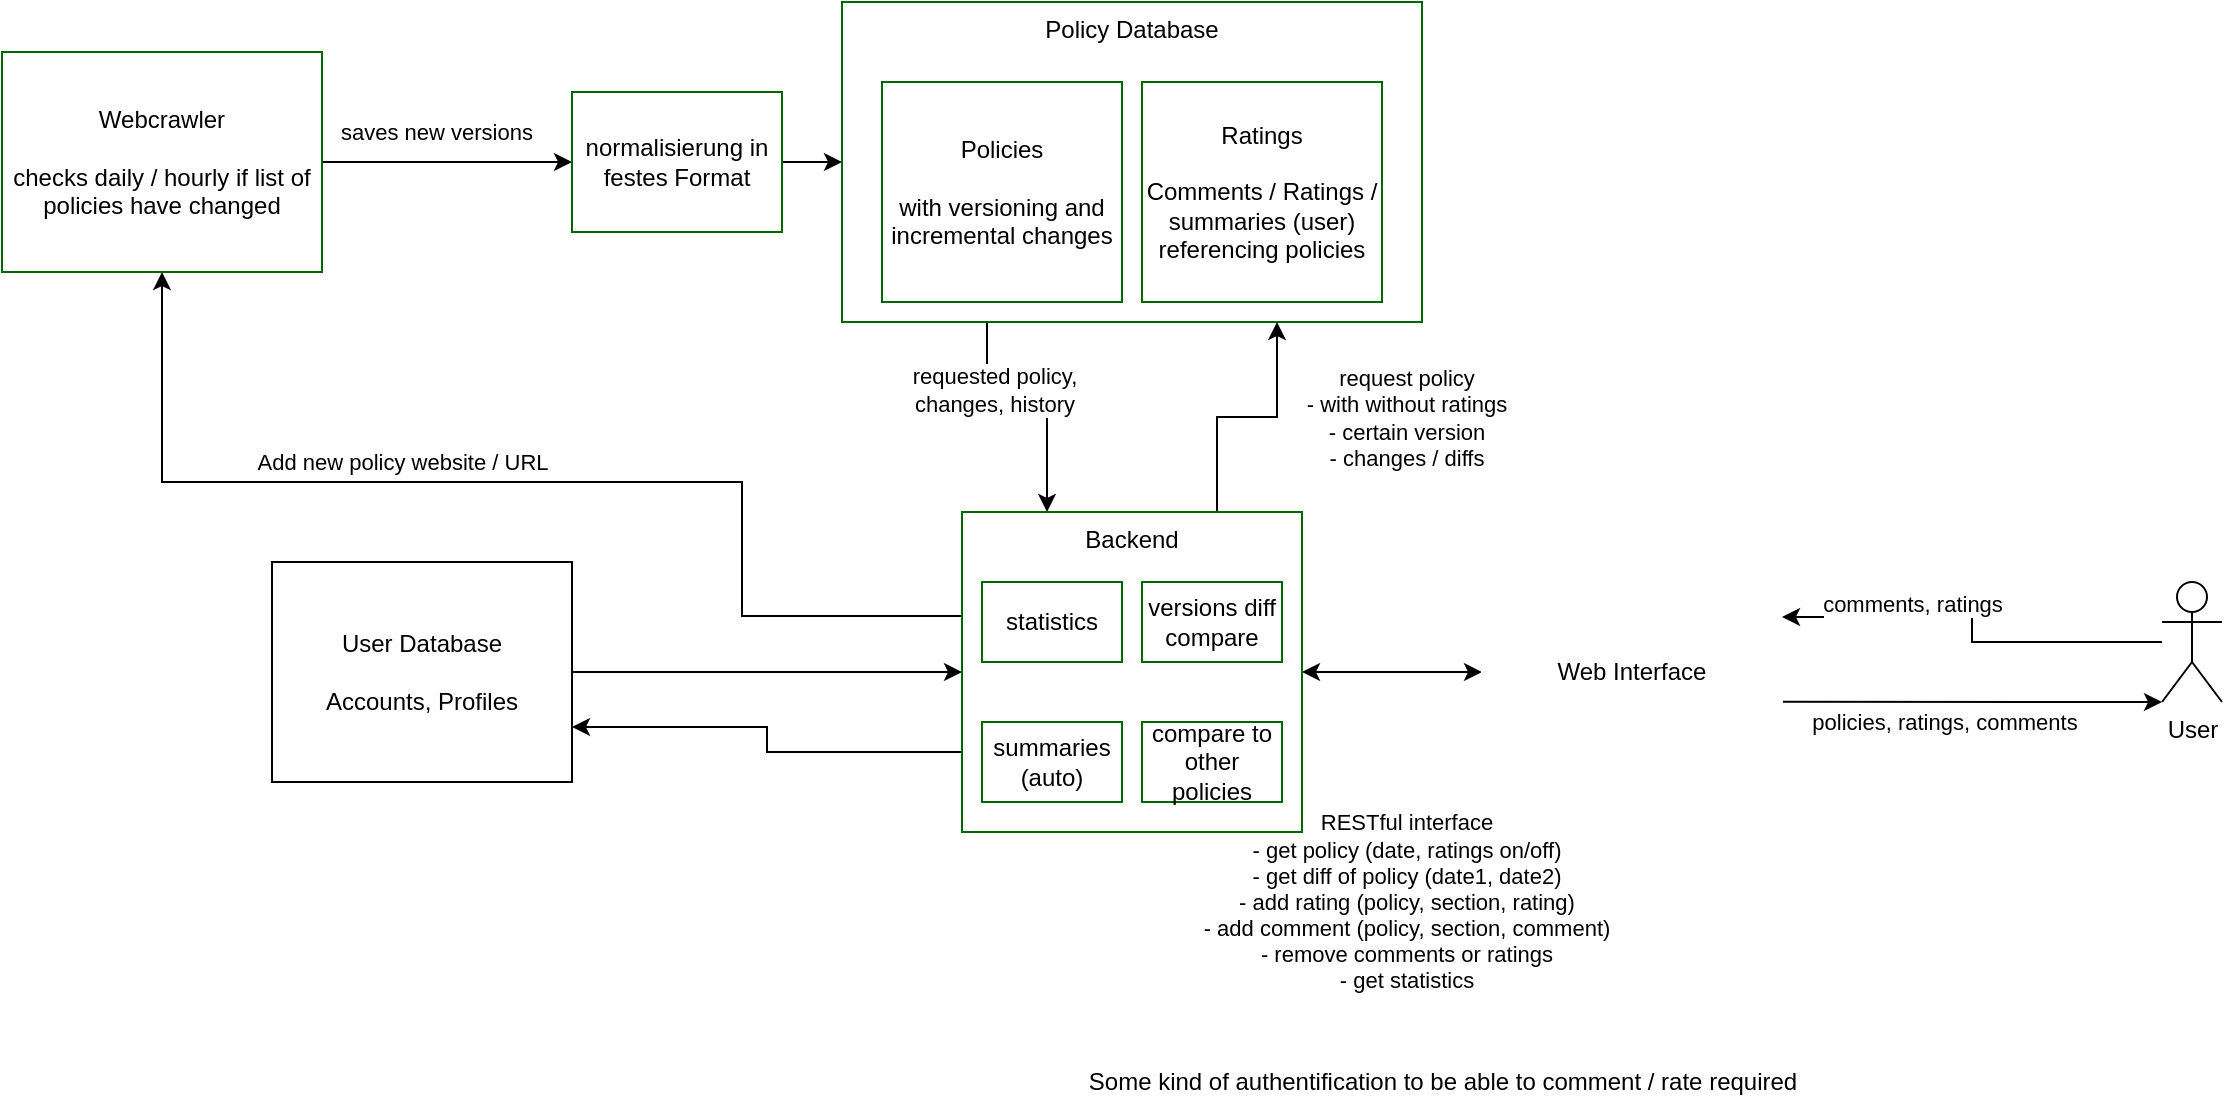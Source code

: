 <mxfile version="16.5.1" type="device" pages="4"><diagram id="tEPraEnrbxyr3hnf7mRh" name="Components"><mxGraphModel dx="1422" dy="888" grid="1" gridSize="10" guides="1" tooltips="1" connect="1" arrows="1" fold="1" page="1" pageScale="1" pageWidth="1169" pageHeight="827" math="0" shadow="0"><root><mxCell id="aKQrRtmW_wbQ-D_PF-xE-0"/><mxCell id="aKQrRtmW_wbQ-D_PF-xE-1" parent="aKQrRtmW_wbQ-D_PF-xE-0"/><mxCell id="aKQrRtmW_wbQ-D_PF-xE-5" style="edgeStyle=orthogonalEdgeStyle;rounded=0;orthogonalLoop=1;jettySize=auto;html=1;" parent="aKQrRtmW_wbQ-D_PF-xE-1" source="aKQrRtmW_wbQ-D_PF-xE-2" target="x_JQnHTY4MXqwlTN5SF7-2" edge="1"><mxGeometry relative="1" as="geometry"/></mxCell><mxCell id="aKQrRtmW_wbQ-D_PF-xE-6" value="saves new versions" style="edgeLabel;html=1;align=center;verticalAlign=middle;resizable=0;points=[];" parent="aKQrRtmW_wbQ-D_PF-xE-5" vertex="1" connectable="0"><mxGeometry x="-0.31" y="-2" relative="1" as="geometry"><mxPoint x="14" y="-17" as="offset"/></mxGeometry></mxCell><mxCell id="aKQrRtmW_wbQ-D_PF-xE-2" value="Webcrawler&lt;br&gt;&lt;br&gt;checks daily / hourly if list of policies have changed" style="rounded=0;whiteSpace=wrap;html=1;strokeColor=#006600;" parent="aKQrRtmW_wbQ-D_PF-xE-1" vertex="1"><mxGeometry x="10" y="185" width="160" height="110" as="geometry"/></mxCell><mxCell id="aKQrRtmW_wbQ-D_PF-xE-8" style="edgeStyle=orthogonalEdgeStyle;rounded=0;orthogonalLoop=1;jettySize=auto;html=1;exitX=0.25;exitY=1;exitDx=0;exitDy=0;entryX=0.25;entryY=0;entryDx=0;entryDy=0;" parent="aKQrRtmW_wbQ-D_PF-xE-1" source="aKQrRtmW_wbQ-D_PF-xE-3" target="aKQrRtmW_wbQ-D_PF-xE-22" edge="1"><mxGeometry relative="1" as="geometry"/></mxCell><mxCell id="aKQrRtmW_wbQ-D_PF-xE-9" value="requested policy, &lt;br&gt;changes, history" style="edgeLabel;html=1;align=center;verticalAlign=middle;resizable=0;points=[];" parent="aKQrRtmW_wbQ-D_PF-xE-8" vertex="1" connectable="0"><mxGeometry x="-0.336" y="3" relative="1" as="geometry"><mxPoint y="-8" as="offset"/></mxGeometry></mxCell><mxCell id="aKQrRtmW_wbQ-D_PF-xE-3" value="Policy Database" style="rounded=0;whiteSpace=wrap;html=1;verticalAlign=top;strokeColor=#006600;" parent="aKQrRtmW_wbQ-D_PF-xE-1" vertex="1"><mxGeometry x="430" y="160" width="290" height="160" as="geometry"/></mxCell><mxCell id="aKQrRtmW_wbQ-D_PF-xE-10" style="edgeStyle=orthogonalEdgeStyle;rounded=0;orthogonalLoop=1;jettySize=auto;html=1;entryX=0.75;entryY=1;entryDx=0;entryDy=0;exitX=0.75;exitY=0;exitDx=0;exitDy=0;" parent="aKQrRtmW_wbQ-D_PF-xE-1" source="aKQrRtmW_wbQ-D_PF-xE-22" target="aKQrRtmW_wbQ-D_PF-xE-3" edge="1"><mxGeometry relative="1" as="geometry"/></mxCell><mxCell id="aKQrRtmW_wbQ-D_PF-xE-11" value="request policy&lt;br&gt;- with without ratings&lt;br&gt;- certain version&lt;br&gt;- changes / diffs" style="edgeLabel;html=1;align=center;verticalAlign=middle;resizable=0;points=[];" parent="aKQrRtmW_wbQ-D_PF-xE-10" vertex="1" connectable="0"><mxGeometry x="-0.178" y="-2" relative="1" as="geometry"><mxPoint x="90" y="-2" as="offset"/></mxGeometry></mxCell><mxCell id="aKQrRtmW_wbQ-D_PF-xE-16" style="edgeStyle=orthogonalEdgeStyle;rounded=0;orthogonalLoop=1;jettySize=auto;html=1;entryX=0;entryY=1;entryDx=0;entryDy=0;entryPerimeter=0;exitX=0.994;exitY=0.635;exitDx=0;exitDy=0;exitPerimeter=0;" parent="aKQrRtmW_wbQ-D_PF-xE-1" source="aKQrRtmW_wbQ-D_PF-xE-7" target="aKQrRtmW_wbQ-D_PF-xE-12" edge="1"><mxGeometry relative="1" as="geometry"><mxPoint x="640" y="520" as="sourcePoint"/><Array as="points"><mxPoint x="900" y="510"/></Array></mxGeometry></mxCell><mxCell id="aKQrRtmW_wbQ-D_PF-xE-21" value="policies, ratings, comments" style="edgeLabel;html=1;align=center;verticalAlign=middle;resizable=0;points=[];" parent="aKQrRtmW_wbQ-D_PF-xE-16" vertex="1" connectable="0"><mxGeometry x="-0.564" relative="1" as="geometry"><mxPoint x="40" y="10" as="offset"/></mxGeometry></mxCell><mxCell id="aKQrRtmW_wbQ-D_PF-xE-20" style="edgeStyle=orthogonalEdgeStyle;rounded=0;orthogonalLoop=1;jettySize=auto;html=1;entryX=1;entryY=0.75;entryDx=0;entryDy=0;exitX=0;exitY=0.75;exitDx=0;exitDy=0;" parent="aKQrRtmW_wbQ-D_PF-xE-1" source="aKQrRtmW_wbQ-D_PF-xE-22" target="aKQrRtmW_wbQ-D_PF-xE-18" edge="1"><mxGeometry relative="1" as="geometry"/></mxCell><mxCell id="aKQrRtmW_wbQ-D_PF-xE-23" style="edgeStyle=orthogonalEdgeStyle;rounded=0;orthogonalLoop=1;jettySize=auto;html=1;startArrow=classic;startFill=1;" parent="aKQrRtmW_wbQ-D_PF-xE-1" source="aKQrRtmW_wbQ-D_PF-xE-7" target="aKQrRtmW_wbQ-D_PF-xE-22" edge="1"><mxGeometry relative="1" as="geometry"/></mxCell><mxCell id="aKQrRtmW_wbQ-D_PF-xE-28" value="RESTful interface&lt;br&gt;- get policy (date, ratings on/off)&lt;br&gt;- get diff of policy (date1, date2)&lt;br&gt;- add rating (policy, section, rating)&lt;br&gt;- add comment (policy, section, comment)&lt;br&gt;- remove comments or ratings&lt;br&gt;- get statistics" style="edgeLabel;html=1;align=center;verticalAlign=middle;resizable=0;points=[];" parent="aKQrRtmW_wbQ-D_PF-xE-23" vertex="1" connectable="0"><mxGeometry x="0.164" relative="1" as="geometry"><mxPoint x="14" y="115" as="offset"/></mxGeometry></mxCell><mxCell id="aKQrRtmW_wbQ-D_PF-xE-7" value="Web Interface" style="rounded=0;whiteSpace=wrap;html=1;strokeColor=#FFFFFF;" parent="aKQrRtmW_wbQ-D_PF-xE-1" vertex="1"><mxGeometry x="750" y="440" width="150" height="110" as="geometry"/></mxCell><mxCell id="aKQrRtmW_wbQ-D_PF-xE-14" style="edgeStyle=orthogonalEdgeStyle;rounded=0;orthogonalLoop=1;jettySize=auto;html=1;entryX=1;entryY=0.25;entryDx=0;entryDy=0;" parent="aKQrRtmW_wbQ-D_PF-xE-1" source="aKQrRtmW_wbQ-D_PF-xE-12" target="aKQrRtmW_wbQ-D_PF-xE-7" edge="1"><mxGeometry relative="1" as="geometry"/></mxCell><mxCell id="aKQrRtmW_wbQ-D_PF-xE-17" value="comments, ratings" style="edgeLabel;html=1;align=center;verticalAlign=middle;resizable=0;points=[];" parent="aKQrRtmW_wbQ-D_PF-xE-14" vertex="1" connectable="0"><mxGeometry x="0.393" y="1" relative="1" as="geometry"><mxPoint x="3" y="-8" as="offset"/></mxGeometry></mxCell><mxCell id="aKQrRtmW_wbQ-D_PF-xE-12" value="User" style="shape=umlActor;verticalLabelPosition=bottom;verticalAlign=top;html=1;outlineConnect=0;" parent="aKQrRtmW_wbQ-D_PF-xE-1" vertex="1"><mxGeometry x="1090" y="450" width="30" height="60" as="geometry"/></mxCell><mxCell id="aKQrRtmW_wbQ-D_PF-xE-19" style="edgeStyle=orthogonalEdgeStyle;rounded=0;orthogonalLoop=1;jettySize=auto;html=1;entryX=0;entryY=0.5;entryDx=0;entryDy=0;exitX=1;exitY=0.5;exitDx=0;exitDy=0;" parent="aKQrRtmW_wbQ-D_PF-xE-1" source="aKQrRtmW_wbQ-D_PF-xE-18" target="aKQrRtmW_wbQ-D_PF-xE-22" edge="1"><mxGeometry relative="1" as="geometry"/></mxCell><mxCell id="aKQrRtmW_wbQ-D_PF-xE-18" value="User Database&lt;br&gt;&lt;br&gt;Accounts, Profiles" style="rounded=0;whiteSpace=wrap;html=1;" parent="aKQrRtmW_wbQ-D_PF-xE-1" vertex="1"><mxGeometry x="145" y="440" width="150" height="110" as="geometry"/></mxCell><mxCell id="aKQrRtmW_wbQ-D_PF-xE-26" style="edgeStyle=orthogonalEdgeStyle;rounded=0;orthogonalLoop=1;jettySize=auto;html=1;startArrow=none;startFill=0;exitX=0;exitY=0.25;exitDx=0;exitDy=0;entryX=0.5;entryY=1;entryDx=0;entryDy=0;" parent="aKQrRtmW_wbQ-D_PF-xE-1" source="aKQrRtmW_wbQ-D_PF-xE-22" target="aKQrRtmW_wbQ-D_PF-xE-2" edge="1"><mxGeometry relative="1" as="geometry"><Array as="points"><mxPoint x="490" y="467"/><mxPoint x="380" y="467"/><mxPoint x="380" y="400"/><mxPoint x="90" y="400"/></Array></mxGeometry></mxCell><mxCell id="aKQrRtmW_wbQ-D_PF-xE-27" value="Add new policy website / URL" style="edgeLabel;html=1;align=center;verticalAlign=middle;resizable=0;points=[];" parent="aKQrRtmW_wbQ-D_PF-xE-26" vertex="1" connectable="0"><mxGeometry x="0.15" relative="1" as="geometry"><mxPoint x="-23" y="-10" as="offset"/></mxGeometry></mxCell><mxCell id="aKQrRtmW_wbQ-D_PF-xE-22" value="Backend" style="rounded=0;whiteSpace=wrap;html=1;strokeColor=#006600;verticalAlign=top;" parent="aKQrRtmW_wbQ-D_PF-xE-1" vertex="1"><mxGeometry x="490" y="415" width="170" height="160" as="geometry"/></mxCell><mxCell id="aKQrRtmW_wbQ-D_PF-xE-24" value="Policies&lt;br&gt;&lt;br&gt;with versioning and incremental changes" style="rounded=0;whiteSpace=wrap;html=1;strokeColor=#006600;" parent="aKQrRtmW_wbQ-D_PF-xE-1" vertex="1"><mxGeometry x="450" y="200" width="120" height="110" as="geometry"/></mxCell><mxCell id="aKQrRtmW_wbQ-D_PF-xE-25" value="Ratings&lt;br&gt;&lt;br&gt;Comments / Ratings / summaries (user)&lt;br&gt;referencing policies" style="rounded=0;whiteSpace=wrap;html=1;strokeColor=#006600;" parent="aKQrRtmW_wbQ-D_PF-xE-1" vertex="1"><mxGeometry x="580" y="200" width="120" height="110" as="geometry"/></mxCell><mxCell id="aKQrRtmW_wbQ-D_PF-xE-29" value="Some kind of authentification to be able to comment / rate required" style="text;html=1;align=center;verticalAlign=middle;resizable=0;points=[];autosize=1;strokeColor=none;fillColor=none;" parent="aKQrRtmW_wbQ-D_PF-xE-1" vertex="1"><mxGeometry x="545" y="690" width="370" height="20" as="geometry"/></mxCell><mxCell id="x_JQnHTY4MXqwlTN5SF7-0" value="statistics" style="rounded=0;whiteSpace=wrap;html=1;strokeColor=#006600;" parent="aKQrRtmW_wbQ-D_PF-xE-1" vertex="1"><mxGeometry x="500" y="450" width="70" height="40" as="geometry"/></mxCell><mxCell id="x_JQnHTY4MXqwlTN5SF7-1" value="summaries&lt;br&gt;(auto)" style="rounded=0;whiteSpace=wrap;html=1;strokeColor=#006600;" parent="aKQrRtmW_wbQ-D_PF-xE-1" vertex="1"><mxGeometry x="500" y="520" width="70" height="40" as="geometry"/></mxCell><mxCell id="x_JQnHTY4MXqwlTN5SF7-3" style="edgeStyle=orthogonalEdgeStyle;rounded=0;orthogonalLoop=1;jettySize=auto;html=1;startArrow=none;startFill=0;" parent="aKQrRtmW_wbQ-D_PF-xE-1" source="x_JQnHTY4MXqwlTN5SF7-2" target="aKQrRtmW_wbQ-D_PF-xE-3" edge="1"><mxGeometry relative="1" as="geometry"/></mxCell><UserObject label="normalisierung in festes Format" link="data:page/id,fKqJe61A-BEAyn9qeQRA" id="x_JQnHTY4MXqwlTN5SF7-2"><mxCell style="rounded=0;whiteSpace=wrap;html=1;strokeColor=#006600;" parent="aKQrRtmW_wbQ-D_PF-xE-1" vertex="1"><mxGeometry x="295" y="205" width="105" height="70" as="geometry"/></mxCell></UserObject><mxCell id="d6Zbnfy4owv6uqq5onQX-0" value="versions diff compare" style="rounded=0;whiteSpace=wrap;html=1;strokeColor=#006600;" parent="aKQrRtmW_wbQ-D_PF-xE-1" vertex="1"><mxGeometry x="580" y="450" width="70" height="40" as="geometry"/></mxCell><mxCell id="P517nFQPBoVWETNyIl4C-0" value="compare to other policies" style="rounded=0;whiteSpace=wrap;html=1;strokeColor=#006600;" parent="aKQrRtmW_wbQ-D_PF-xE-1" vertex="1"><mxGeometry x="580" y="520" width="70" height="40" as="geometry"/></mxCell></root></mxGraphModel></diagram><diagram id="V4dNtZtIm0fSVAzmftGq" name="UseCase"><mxGraphModel dx="1422" dy="888" grid="1" gridSize="10" guides="1" tooltips="1" connect="1" arrows="1" fold="1" page="1" pageScale="1" pageWidth="1169" pageHeight="827" math="0" shadow="0"><root><mxCell id="E0uNapxk-i7qXZADRnEG-0"/><mxCell id="E0uNapxk-i7qXZADRnEG-1" parent="E0uNapxk-i7qXZADRnEG-0"/><mxCell id="E0uNapxk-i7qXZADRnEG-2" value="" style="rounded=0;whiteSpace=wrap;html=1;" parent="E0uNapxk-i7qXZADRnEG-1" vertex="1"><mxGeometry x="440" y="160" width="410" height="440" as="geometry"/></mxCell><mxCell id="E0uNapxk-i7qXZADRnEG-8" style="rounded=0;orthogonalLoop=1;jettySize=auto;html=1;" parent="E0uNapxk-i7qXZADRnEG-1" source="E0uNapxk-i7qXZADRnEG-3" target="E0uNapxk-i7qXZADRnEG-6" edge="1"><mxGeometry relative="1" as="geometry"/></mxCell><mxCell id="E0uNapxk-i7qXZADRnEG-3" value="Admin" style="shape=umlActor;verticalLabelPosition=bottom;verticalAlign=top;html=1;" parent="E0uNapxk-i7qXZADRnEG-1" vertex="1"><mxGeometry x="240" y="200" width="40" height="80" as="geometry"/></mxCell><mxCell id="E0uNapxk-i7qXZADRnEG-4" value="" style="rounded=1;whiteSpace=wrap;html=1;" parent="E0uNapxk-i7qXZADRnEG-1" vertex="1"><mxGeometry x="990" y="170" width="120" height="60" as="geometry"/></mxCell><mxCell id="E0uNapxk-i7qXZADRnEG-6" value="Add policy" style="ellipse;whiteSpace=wrap;html=1;" parent="E0uNapxk-i7qXZADRnEG-1" vertex="1"><mxGeometry x="515" y="200" width="140" height="70" as="geometry"/></mxCell><mxCell id="E0uNapxk-i7qXZADRnEG-7" value="WebUser" style="shape=umlActor;verticalLabelPosition=bottom;verticalAlign=top;html=1;" parent="E0uNapxk-i7qXZADRnEG-1" vertex="1"><mxGeometry x="240" y="350" width="40" height="80" as="geometry"/></mxCell><mxCell id="E0uNapxk-i7qXZADRnEG-9" value="Add policy" style="ellipse;whiteSpace=wrap;html=1;" parent="E0uNapxk-i7qXZADRnEG-1" vertex="1"><mxGeometry x="515" y="360" width="140" height="70" as="geometry"/></mxCell></root></mxGraphModel></diagram><diagram id="xb7NAfRD8XLuFpU_O0Q2" name="WebInterface"><mxGraphModel dx="1422" dy="888" grid="1" gridSize="10" guides="1" tooltips="1" connect="1" arrows="1" fold="1" page="1" pageScale="1" pageWidth="1169" pageHeight="827" math="0" shadow="0"><root><mxCell id="0"/><mxCell id="1" parent="0"/></root></mxGraphModel></diagram><diagram id="fKqJe61A-BEAyn9qeQRA" name="PolicyFormat"><mxGraphModel dx="1403" dy="888" grid="1" gridSize="10" guides="1" tooltips="1" connect="1" arrows="1" fold="1" page="1" pageScale="1" pageWidth="1169" pageHeight="827" math="0" shadow="0"><root><mxCell id="BFkD7i_art-BfrwNj3SJ-0"/><mxCell id="BFkD7i_art-BfrwNj3SJ-1" parent="BFkD7i_art-BfrwNj3SJ-0"/><mxCell id="wAKPZM-K3YU5yafkOa00-1" value="Title" style="rounded=0;whiteSpace=wrap;html=1;" vertex="1" parent="BFkD7i_art-BfrwNj3SJ-1"><mxGeometry x="290" y="40" width="120" height="60" as="geometry"/></mxCell><mxCell id="wAKPZM-K3YU5yafkOa00-2" value="Source" style="rounded=0;whiteSpace=wrap;html=1;" vertex="1" parent="BFkD7i_art-BfrwNj3SJ-1"><mxGeometry x="290" y="220" width="120" height="60" as="geometry"/></mxCell><mxCell id="wAKPZM-K3YU5yafkOa00-3" value="Company" style="rounded=0;whiteSpace=wrap;html=1;" vertex="1" parent="BFkD7i_art-BfrwNj3SJ-1"><mxGeometry x="290" y="100" width="120" height="60" as="geometry"/></mxCell><mxCell id="wAKPZM-K3YU5yafkOa00-4" value="Type" style="rounded=0;whiteSpace=wrap;html=1;" vertex="1" parent="BFkD7i_art-BfrwNj3SJ-1"><mxGeometry x="290" y="160" width="120" height="60" as="geometry"/></mxCell><mxCell id="wAKPZM-K3YU5yafkOa00-5" value="Date published" style="rounded=0;whiteSpace=wrap;html=1;" vertex="1" parent="BFkD7i_art-BfrwNj3SJ-1"><mxGeometry x="290" y="340" width="120" height="60" as="geometry"/></mxCell><mxCell id="wAKPZM-K3YU5yafkOa00-6" value="Date last check" style="rounded=0;whiteSpace=wrap;html=1;" vertex="1" parent="BFkD7i_art-BfrwNj3SJ-1"><mxGeometry x="290" y="400" width="120" height="60" as="geometry"/></mxCell><mxCell id="wAKPZM-K3YU5yafkOa00-8" value="String" style="rounded=1;whiteSpace=wrap;html=1;" vertex="1" parent="BFkD7i_art-BfrwNj3SJ-1"><mxGeometry x="410" y="40" width="120" height="60" as="geometry"/></mxCell><mxCell id="wAKPZM-K3YU5yafkOa00-9" value="String" style="rounded=1;whiteSpace=wrap;html=1;" vertex="1" parent="BFkD7i_art-BfrwNj3SJ-1"><mxGeometry x="410" y="100" width="120" height="60" as="geometry"/></mxCell><mxCell id="wAKPZM-K3YU5yafkOa00-10" value="enum" style="rounded=1;whiteSpace=wrap;html=1;" vertex="1" parent="BFkD7i_art-BfrwNj3SJ-1"><mxGeometry x="410" y="160" width="120" height="60" as="geometry"/></mxCell><mxCell id="wAKPZM-K3YU5yafkOa00-11" value="URL" style="rounded=1;whiteSpace=wrap;html=1;" vertex="1" parent="BFkD7i_art-BfrwNj3SJ-1"><mxGeometry x="410" y="220" width="120" height="60" as="geometry"/></mxCell><mxCell id="wAKPZM-K3YU5yafkOa00-12" value="Datetime" style="rounded=1;whiteSpace=wrap;html=1;" vertex="1" parent="BFkD7i_art-BfrwNj3SJ-1"><mxGeometry x="410" y="340" width="120" height="60" as="geometry"/></mxCell><mxCell id="wAKPZM-K3YU5yafkOa00-13" value="Datetime" style="rounded=1;whiteSpace=wrap;html=1;" vertex="1" parent="BFkD7i_art-BfrwNj3SJ-1"><mxGeometry x="410" y="400" width="120" height="60" as="geometry"/></mxCell><mxCell id="wAKPZM-K3YU5yafkOa00-14" value="HTML, additionally structured, e.g. with element IDs" style="rounded=1;whiteSpace=wrap;html=1;" vertex="1" parent="BFkD7i_art-BfrwNj3SJ-1"><mxGeometry x="410" y="460" width="120" height="60" as="geometry"/></mxCell><mxCell id="wAKPZM-K3YU5yafkOa00-15" value="Plaintext Content" style="shape=process;whiteSpace=wrap;html=1;backgroundOutline=1;" vertex="1" parent="BFkD7i_art-BfrwNj3SJ-1"><mxGeometry x="290" y="520" width="120" height="60" as="geometry"/></mxCell><mxCell id="wAKPZM-K3YU5yafkOa00-16" value="String" style="rounded=1;whiteSpace=wrap;html=1;" vertex="1" parent="BFkD7i_art-BfrwNj3SJ-1"><mxGeometry x="410" y="520" width="120" height="60" as="geometry"/></mxCell><mxCell id="wAKPZM-K3YU5yafkOa00-17" value="Source Hash" style="rounded=0;whiteSpace=wrap;html=1;" vertex="1" parent="BFkD7i_art-BfrwNj3SJ-1"><mxGeometry x="290" y="280" width="120" height="60" as="geometry"/></mxCell><mxCell id="wAKPZM-K3YU5yafkOa00-18" value="Hash" style="rounded=1;whiteSpace=wrap;html=1;" vertex="1" parent="BFkD7i_art-BfrwNj3SJ-1"><mxGeometry x="410" y="280" width="120" height="60" as="geometry"/></mxCell><mxCell id="wAKPZM-K3YU5yafkOa00-19" value="XML?" style="rounded=1;whiteSpace=wrap;html=1;" vertex="1" parent="BFkD7i_art-BfrwNj3SJ-1"><mxGeometry x="530" y="460" width="120" height="60" as="geometry"/></mxCell><mxCell id="wAKPZM-K3YU5yafkOa00-20" value="Content" style="shape=process;whiteSpace=wrap;html=1;backgroundOutline=1;" vertex="1" parent="BFkD7i_art-BfrwNj3SJ-1"><mxGeometry x="290" y="460" width="120" height="60" as="geometry"/></mxCell><mxCell id="wAKPZM-K3YU5yafkOa00-21" value="Need to reduce HTML &lt;br&gt;page to only relevant content" style="text;html=1;align=center;verticalAlign=middle;resizable=0;points=[];autosize=1;strokeColor=none;fillColor=none;" vertex="1" parent="BFkD7i_art-BfrwNj3SJ-1"><mxGeometry x="110" y="475" width="170" height="30" as="geometry"/></mxCell><mxCell id="wAKPZM-K3YU5yafkOa00-22" value="Remove HTML tags and extra whitespace" style="text;html=1;align=center;verticalAlign=middle;resizable=0;points=[];autosize=1;strokeColor=none;fillColor=none;" vertex="1" parent="BFkD7i_art-BfrwNj3SJ-1"><mxGeometry x="40" y="540" width="240" height="20" as="geometry"/></mxCell></root></mxGraphModel></diagram></mxfile>